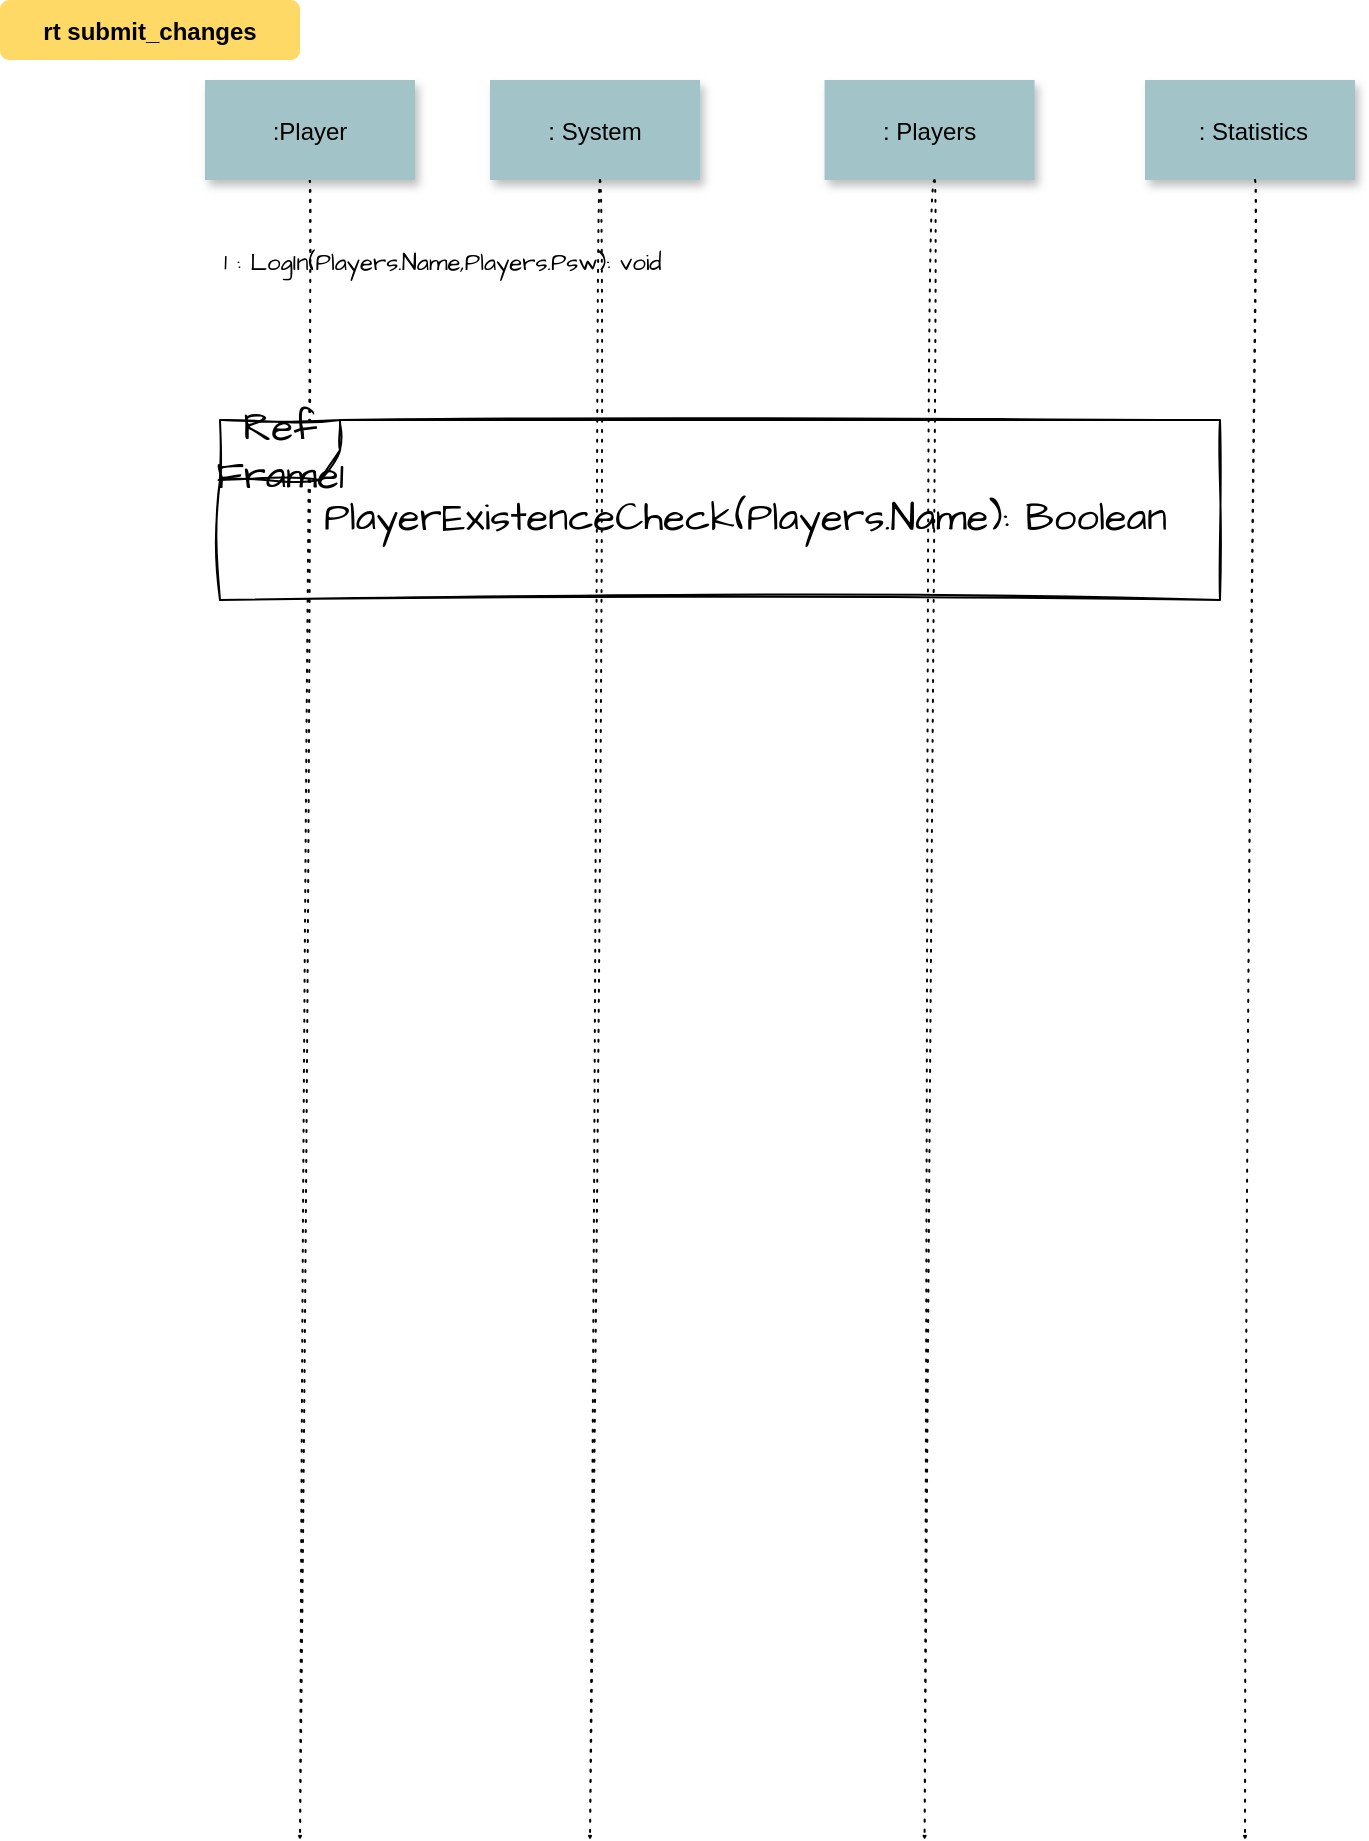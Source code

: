<mxfile version="21.1.5" type="github">
  <diagram name="Page-1" id="9361dd3d-8414-5efd-6122-117bd74ce7a7">
    <mxGraphModel dx="1000" dy="580" grid="1" gridSize="10" guides="1" tooltips="1" connect="1" arrows="1" fold="1" page="0" pageScale="1.5" pageWidth="826" pageHeight="1169" background="none" math="0" shadow="0">
      <root>
        <mxCell id="0" />
        <mxCell id="1" parent="0" />
        <mxCell id="XvRceg6hXSaaeNsArmCF-91" style="edgeStyle=none;curved=1;rounded=0;sketch=1;hachureGap=4;jiggle=2;curveFitting=1;orthogonalLoop=1;jettySize=auto;html=1;fontFamily=Architects Daughter;fontSource=https%3A%2F%2Ffonts.googleapis.com%2Fcss%3Ffamily%3DArchitects%2BDaughter;fontSize=16;dashed=1;dashPattern=1 4;endSize=0;" edge="1" parent="1" source="4">
          <mxGeometry relative="1" as="geometry">
            <mxPoint x="200" y="940" as="targetPoint" />
          </mxGeometry>
        </mxCell>
        <mxCell id="4" value=":Player" style="shadow=1;fillColor=#A2C4C9;strokeColor=none" parent="1" vertex="1">
          <mxGeometry x="152.5" y="60" width="105" height="50" as="geometry" />
        </mxCell>
        <mxCell id="7" value=": System" style="shadow=1;fillColor=#A2C4C9;strokeColor=none" parent="1" vertex="1">
          <mxGeometry x="295" y="60" width="105" height="50" as="geometry" />
        </mxCell>
        <mxCell id="15" value=": Players" style="shadow=1;fillColor=#A2C4C9;strokeColor=none" parent="1" vertex="1">
          <mxGeometry x="462.284" y="60.0" width="105" height="50" as="geometry" />
        </mxCell>
        <mxCell id="22" value=" : Statistics" style="shadow=1;fillColor=#A2C4C9;strokeColor=none" parent="1" vertex="1">
          <mxGeometry x="622.5" y="60" width="105" height="50" as="geometry" />
        </mxCell>
        <mxCell id="71" value="rt submit_changes" style="rounded=1;fontStyle=1;fillColor=#FFD966;strokeColor=none" parent="1" vertex="1">
          <mxGeometry x="50" y="20" width="150" height="30" as="geometry" />
        </mxCell>
        <mxCell id="XvRceg6hXSaaeNsArmCF-92" style="edgeStyle=none;curved=1;rounded=0;sketch=1;hachureGap=4;jiggle=2;curveFitting=1;orthogonalLoop=1;jettySize=auto;html=1;fontFamily=Architects Daughter;fontSource=https%3A%2F%2Ffonts.googleapis.com%2Fcss%3Ffamily%3DArchitects%2BDaughter;fontSize=16;startSize=8;endSize=0;dashed=1;dashPattern=1 4;" edge="1" parent="1">
          <mxGeometry relative="1" as="geometry">
            <mxPoint x="345" y="940" as="targetPoint" />
            <mxPoint x="350" y="110" as="sourcePoint" />
          </mxGeometry>
        </mxCell>
        <mxCell id="XvRceg6hXSaaeNsArmCF-93" style="edgeStyle=none;curved=1;rounded=0;sketch=1;hachureGap=4;jiggle=2;curveFitting=1;orthogonalLoop=1;jettySize=auto;html=1;fontFamily=Architects Daughter;fontSource=https%3A%2F%2Ffonts.googleapis.com%2Fcss%3Ffamily%3DArchitects%2BDaughter;fontSize=16;startSize=8;endSize=0;dashed=1;dashPattern=1 4;" edge="1" parent="1">
          <mxGeometry relative="1" as="geometry">
            <mxPoint x="512.28" y="940" as="targetPoint" />
            <mxPoint x="517.28" y="110" as="sourcePoint" />
          </mxGeometry>
        </mxCell>
        <mxCell id="XvRceg6hXSaaeNsArmCF-94" style="edgeStyle=none;curved=1;rounded=0;sketch=1;hachureGap=4;jiggle=2;curveFitting=1;orthogonalLoop=1;jettySize=auto;html=1;fontFamily=Architects Daughter;fontSource=https%3A%2F%2Ffonts.googleapis.com%2Fcss%3Ffamily%3DArchitects%2BDaughter;fontSize=16;startSize=8;endSize=0;dashed=1;dashPattern=1 4;" edge="1" parent="1">
          <mxGeometry relative="1" as="geometry">
            <mxPoint x="672.5" y="940" as="targetPoint" />
            <mxPoint x="677.5" y="110" as="sourcePoint" />
          </mxGeometry>
        </mxCell>
        <mxCell id="XvRceg6hXSaaeNsArmCF-95" value="Ref Frame1" style="shape=umlFrame;whiteSpace=wrap;html=1;pointerEvents=0;sketch=1;hachureGap=4;jiggle=2;curveFitting=1;fontFamily=Architects Daughter;fontSource=https%3A%2F%2Ffonts.googleapis.com%2Fcss%3Ffamily%3DArchitects%2BDaughter;fontSize=20;" vertex="1" parent="1">
          <mxGeometry x="160" y="230" width="500" height="90" as="geometry" />
        </mxCell>
        <mxCell id="XvRceg6hXSaaeNsArmCF-97" value="PlayerExistenceCheck(Players.Name): Boolean" style="text;whiteSpace=wrap;html=1;fontSize=20;fontFamily=Architects Daughter;" vertex="1" parent="1">
          <mxGeometry x="210" y="260" width="460" height="50" as="geometry" />
        </mxCell>
        <mxCell id="XvRceg6hXSaaeNsArmCF-98" value="&lt;font style=&quot;font-size: 12px;&quot;&gt;1 : LogIn(Players.Name,Players.Psw): void&lt;/font&gt;" style="text;whiteSpace=wrap;html=1;fontSize=20;fontFamily=Architects Daughter;" vertex="1" parent="1">
          <mxGeometry x="160" y="130" width="232.5" height="30" as="geometry" />
        </mxCell>
      </root>
    </mxGraphModel>
  </diagram>
</mxfile>
